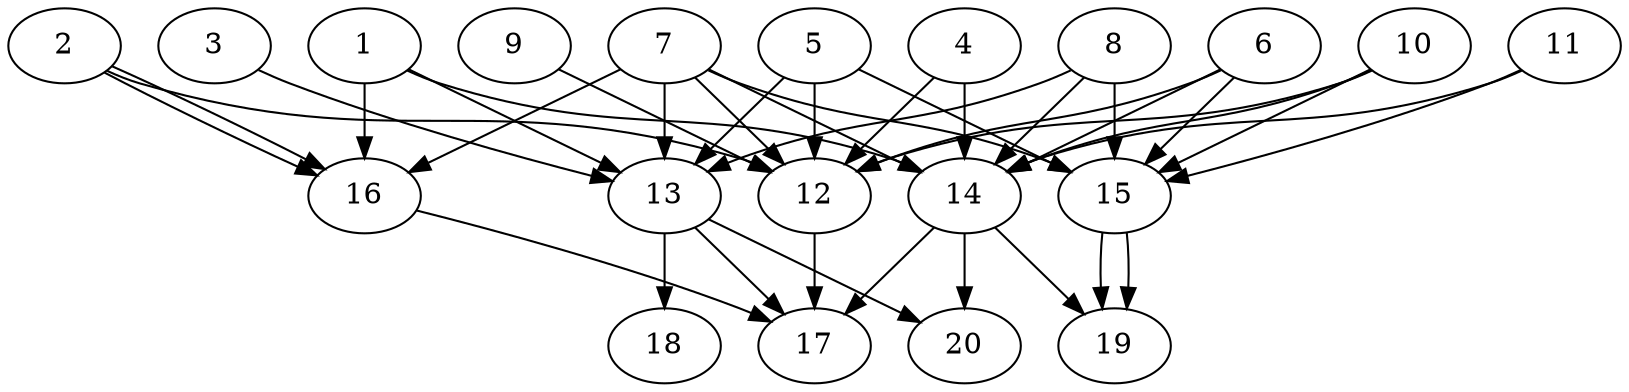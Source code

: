 // DAG automatically generated by daggen at Tue Aug  6 16:20:30 2019
// ./daggen --dot -n 20 --ccr 0.3 --fat 0.7 --regular 0.5 --density 0.7 --mindata 5242880 --maxdata 52428800 
digraph G {
  1 [size="66228907", alpha="0.16", expect_size="19868672"] 
  1 -> 13 [size ="19868672"]
  1 -> 14 [size ="19868672"]
  1 -> 16 [size ="19868672"]
  2 [size="80612693", alpha="0.13", expect_size="24183808"] 
  2 -> 12 [size ="24183808"]
  2 -> 16 [size ="24183808"]
  2 -> 16 [size ="24183808"]
  3 [size="67256320", alpha="0.17", expect_size="20176896"] 
  3 -> 13 [size ="20176896"]
  4 [size="135362560", alpha="0.10", expect_size="40608768"] 
  4 -> 12 [size ="40608768"]
  4 -> 14 [size ="40608768"]
  5 [size="83244373", alpha="0.14", expect_size="24973312"] 
  5 -> 12 [size ="24973312"]
  5 -> 13 [size ="24973312"]
  5 -> 15 [size ="24973312"]
  6 [size="131184640", alpha="0.19", expect_size="39355392"] 
  6 -> 12 [size ="39355392"]
  6 -> 14 [size ="39355392"]
  6 -> 15 [size ="39355392"]
  7 [size="50558293", alpha="0.20", expect_size="15167488"] 
  7 -> 12 [size ="15167488"]
  7 -> 13 [size ="15167488"]
  7 -> 14 [size ="15167488"]
  7 -> 15 [size ="15167488"]
  7 -> 16 [size ="15167488"]
  8 [size="24094720", alpha="0.09", expect_size="7228416"] 
  8 -> 13 [size ="7228416"]
  8 -> 14 [size ="7228416"]
  8 -> 15 [size ="7228416"]
  9 [size="114438827", alpha="0.20", expect_size="34331648"] 
  9 -> 12 [size ="34331648"]
  10 [size="23565653", alpha="0.03", expect_size="7069696"] 
  10 -> 12 [size ="7069696"]
  10 -> 14 [size ="7069696"]
  10 -> 15 [size ="7069696"]
  11 [size="53732693", alpha="0.12", expect_size="16119808"] 
  11 -> 14 [size ="16119808"]
  11 -> 15 [size ="16119808"]
  12 [size="21445973", alpha="0.18", expect_size="6433792"] 
  12 -> 17 [size ="6433792"]
  13 [size="125631147", alpha="0.10", expect_size="37689344"] 
  13 -> 17 [size ="37689344"]
  13 -> 18 [size ="37689344"]
  13 -> 20 [size ="37689344"]
  14 [size="100631893", alpha="0.17", expect_size="30189568"] 
  14 -> 17 [size ="30189568"]
  14 -> 19 [size ="30189568"]
  14 -> 20 [size ="30189568"]
  15 [size="25770667", alpha="0.04", expect_size="7731200"] 
  15 -> 19 [size ="7731200"]
  15 -> 19 [size ="7731200"]
  16 [size="134707200", alpha="0.18", expect_size="40412160"] 
  16 -> 17 [size ="40412160"]
  17 [size="129082027", alpha="0.19", expect_size="38724608"] 
  18 [size="126156800", alpha="0.20", expect_size="37847040"] 
  19 [size="37679787", alpha="0.17", expect_size="11303936"] 
  20 [size="35198293", alpha="0.13", expect_size="10559488"] 
}
